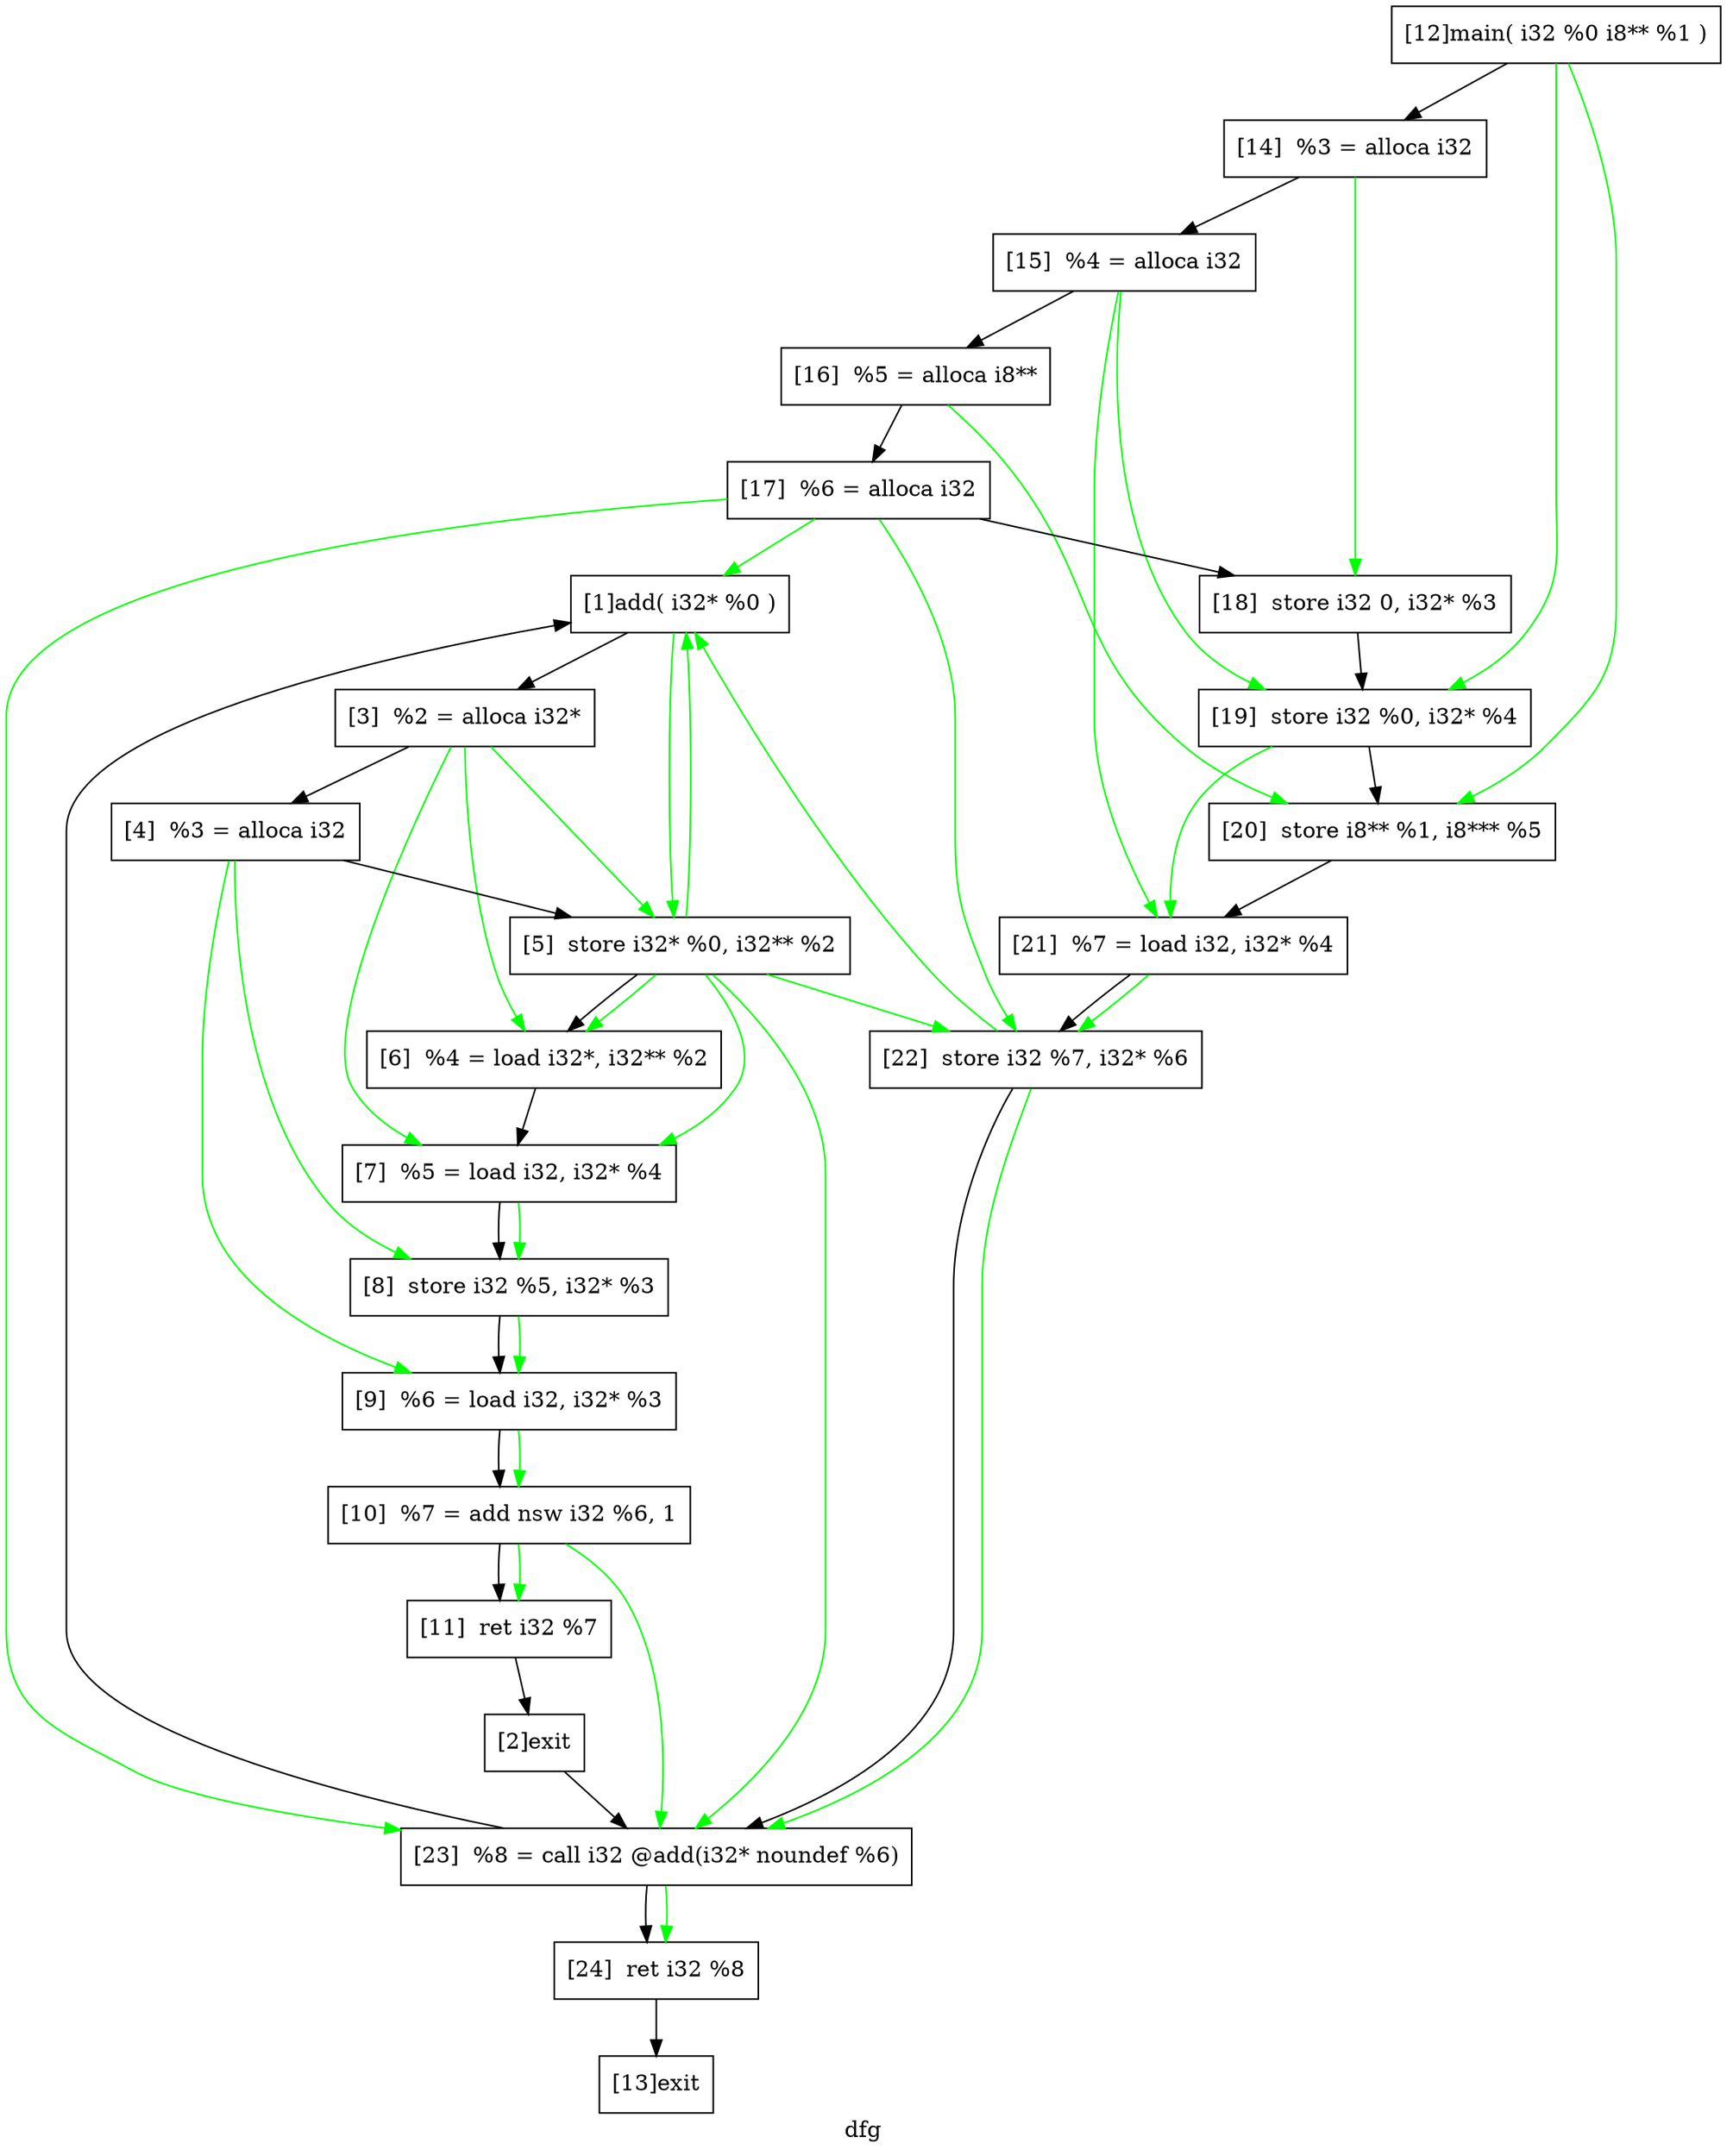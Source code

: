 digraph "dfg"{
	label="dfg";


	// Define the nodes
	N1 [shape=rectangle, color=black,label="[1]add( i32* %0 )"];
	N2 [shape=rectangle, color=black,label="[2]exit"];
	N3 [shape=rectangle, color=black,label="[3]  %2 = alloca i32*"];
	N4 [shape=rectangle, color=black,label="[4]  %3 = alloca i32"];
	N5 [shape=rectangle, color=black,label="[5]  store i32* %0, i32** %2"];
	N6 [shape=rectangle, color=black,label="[6]  %4 = load i32*, i32** %2"];
	N7 [shape=rectangle, color=black,label="[7]  %5 = load i32, i32* %4"];
	N8 [shape=rectangle, color=black,label="[8]  store i32 %5, i32* %3"];
	N9 [shape=rectangle, color=black,label="[9]  %6 = load i32, i32* %3"];
	N10 [shape=rectangle, color=black,label="[10]  %7 = add nsw i32 %6, 1"];
	N11 [shape=rectangle, color=black,label="[11]  ret i32 %7"];
	N12 [shape=rectangle, color=black,label="[12]main( i32 %0 i8** %1 )"];
	N13 [shape=rectangle, color=black,label="[13]exit"];
	N14 [shape=rectangle, color=black,label="[14]  %3 = alloca i32"];
	N15 [shape=rectangle, color=black,label="[15]  %4 = alloca i32"];
	N16 [shape=rectangle, color=black,label="[16]  %5 = alloca i8**"];
	N17 [shape=rectangle, color=black,label="[17]  %6 = alloca i32"];
	N18 [shape=rectangle, color=black,label="[18]  store i32 0, i32* %3"];
	N19 [shape=rectangle, color=black,label="[19]  store i32 %0, i32* %4"];
	N20 [shape=rectangle, color=black,label="[20]  store i8** %1, i8*** %5"];
	N21 [shape=rectangle, color=black,label="[21]  %7 = load i32, i32* %4"];
	N22 [shape=rectangle, color=black,label="[22]  store i32 %7, i32* %6"];
	N23 [shape=rectangle, color=black,label="[23]  %8 = call i32 @add(i32* noundef %6)"];
	N24 [shape=rectangle, color=black,label="[24]  ret i32 %8"];


	// Define the edges
	N1 -> N3[color=black,label=""];
	N1 -> N5[color=green,label=""];
	N2 -> N23[color=black,label=""];
	N3 -> N4[color=black,label=""];
	N3 -> N5[color=green,label=""];
	N3 -> N6[color=green,label=""];
	N3 -> N7[color=green,label=""];
	N4 -> N5[color=black,label=""];
	N4 -> N8[color=green,label=""];
	N4 -> N9[color=green,label=""];
	N5 -> N1[color=green,label=""];
	N5 -> N6[color=black,label=""];
	N5 -> N6[color=green,label=""];
	N5 -> N7[color=green,label=""];
	N5 -> N22[color=green,label=""];
	N5 -> N23[color=green,label=""];
	N6 -> N7[color=black,label=""];
	N7 -> N8[color=black,label=""];
	N7 -> N8[color=green,label=""];
	N8 -> N9[color=black,label=""];
	N8 -> N9[color=green,label=""];
	N9 -> N10[color=black,label=""];
	N9 -> N10[color=green,label=""];
	N10 -> N11[color=black,label=""];
	N10 -> N11[color=green,label=""];
	N10 -> N23[color=green,label=""];
	N11 -> N2[color=black,label=""];
	N12 -> N14[color=black,label=""];
	N12 -> N19[color=green,label=""];
	N12 -> N20[color=green,label=""];
	N14 -> N15[color=black,label=""];
	N14 -> N18[color=green,label=""];
	N15 -> N16[color=black,label=""];
	N15 -> N19[color=green,label=""];
	N15 -> N21[color=green,label=""];
	N16 -> N17[color=black,label=""];
	N16 -> N20[color=green,label=""];
	N17 -> N1[color=green,label=""];
	N17 -> N18[color=black,label=""];
	N17 -> N22[color=green,label=""];
	N17 -> N23[color=green,label=""];
	N18 -> N19[color=black,label=""];
	N19 -> N20[color=black,label=""];
	N19 -> N21[color=green,label=""];
	N20 -> N21[color=black,label=""];
	N21 -> N22[color=black,label=""];
	N21 -> N22[color=green,label=""];
	N22 -> N1[color=green,label=""];
	N22 -> N23[color=black,label=""];
	N22 -> N23[color=green,label=""];
	N23 -> N1[color=black,label=""];
	N23 -> N24[color=black,label=""];
	N23 -> N24[color=green,label=""];
	N24 -> N13[color=black,label=""];
}
